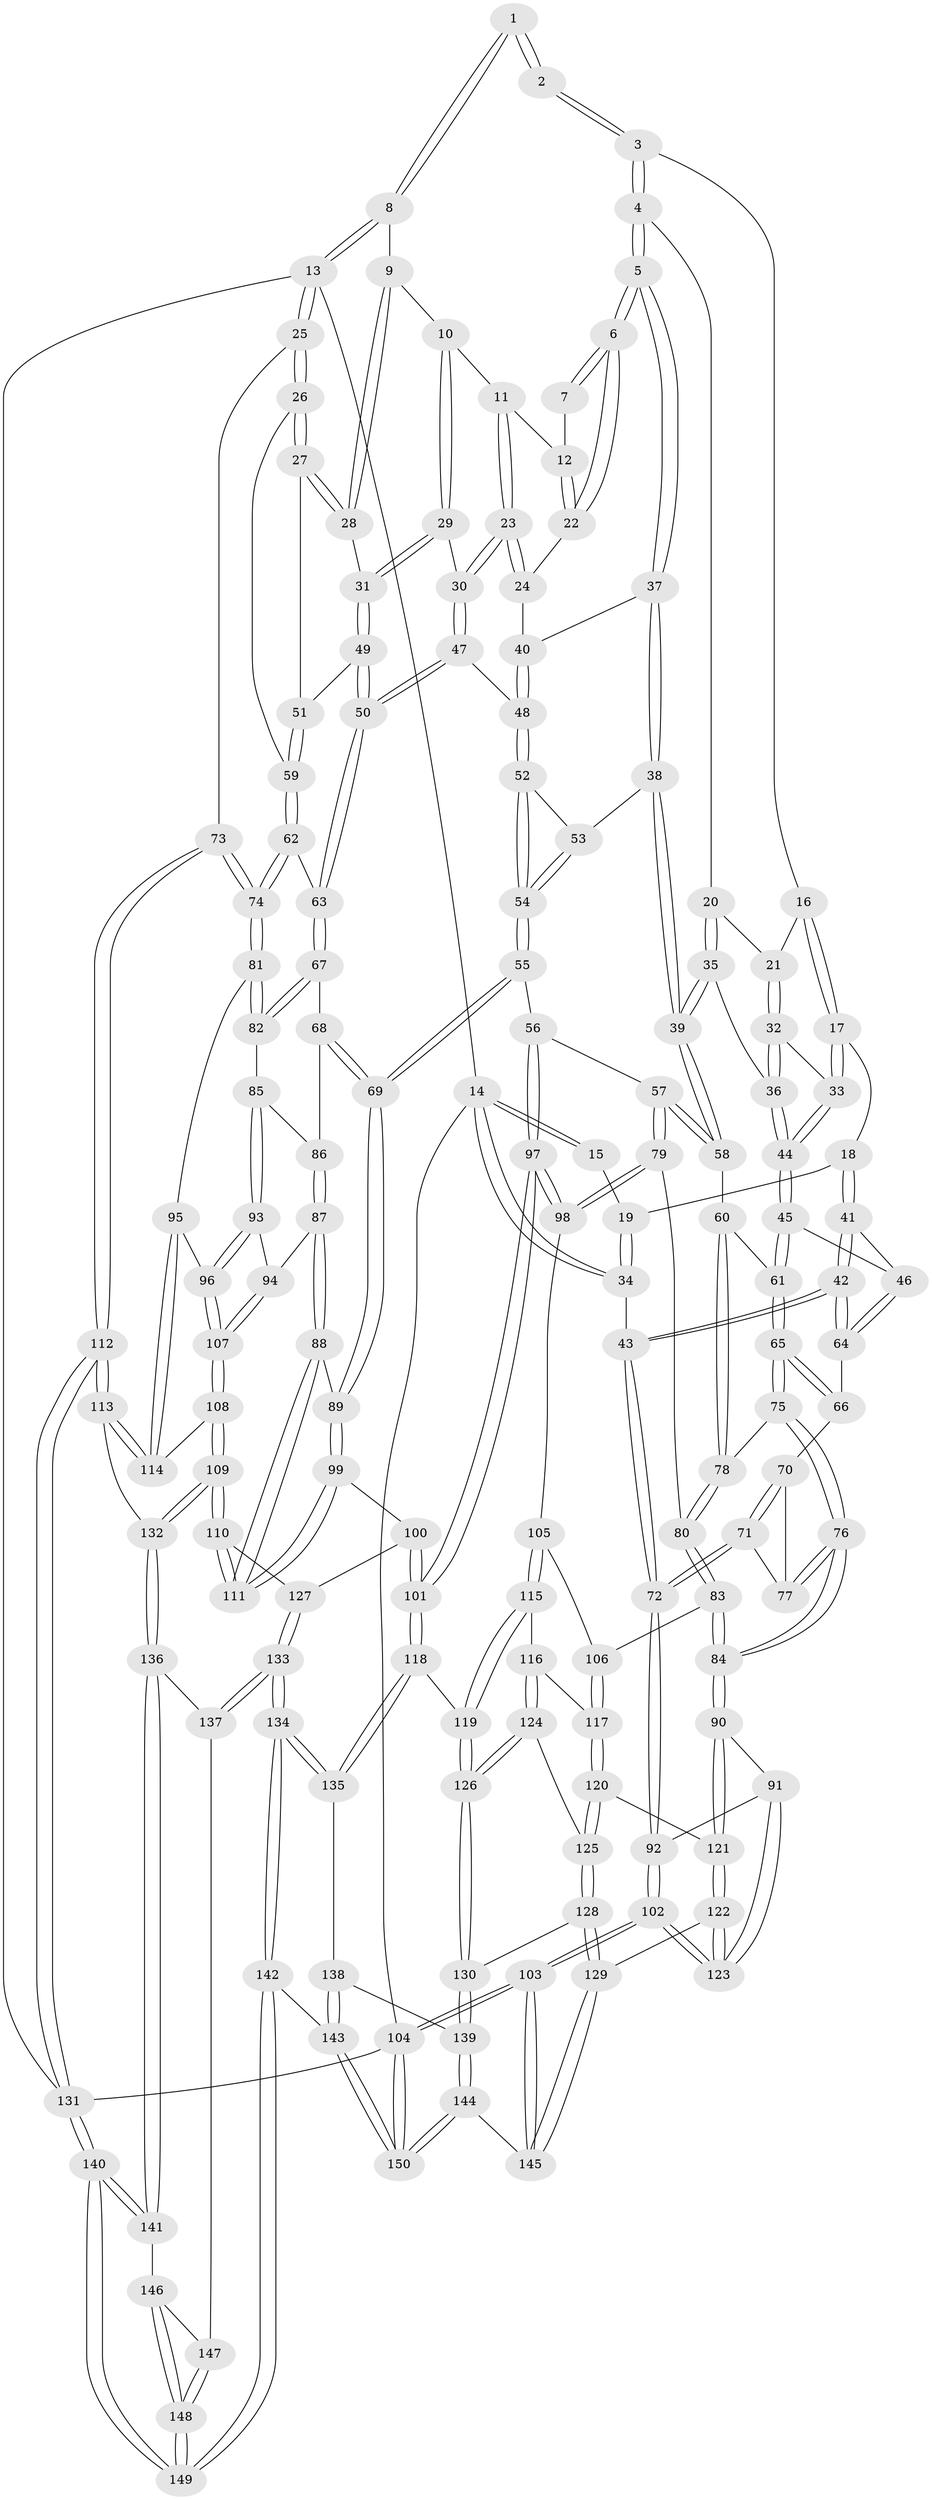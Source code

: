 // Generated by graph-tools (version 1.1) at 2025/51/03/09/25 03:51:06]
// undirected, 150 vertices, 372 edges
graph export_dot {
graph [start="1"]
  node [color=gray90,style=filled];
  1 [pos="+0.5258807294483562+0"];
  2 [pos="+0.23551142527839156+0"];
  3 [pos="+0.3098526210252232+0.007062362689024718"];
  4 [pos="+0.3702061979939217+0.0925037240337844"];
  5 [pos="+0.4348663374855811+0.12201592885559381"];
  6 [pos="+0.45904589617040525+0.10404688522334259"];
  7 [pos="+0.4861561322323538+0"];
  8 [pos="+0.7977254944212467+0"];
  9 [pos="+0.7774412545398542+0"];
  10 [pos="+0.7729753452070283+0"];
  11 [pos="+0.6200578438408735+0.042696482508575495"];
  12 [pos="+0.5735241801343409+0.07918032462053211"];
  13 [pos="+1+0"];
  14 [pos="+0+0"];
  15 [pos="+0.20314802297109413+0"];
  16 [pos="+0.24172293672986317+0.10188874406917799"];
  17 [pos="+0.1702693108057273+0.13475768727611268"];
  18 [pos="+0.10894467626912095+0.10586036015893109"];
  19 [pos="+0.09743918777664043+0.07470993660780637"];
  20 [pos="+0.3326808583310784+0.13519216473981577"];
  21 [pos="+0.2648206146046648+0.15119625903464612"];
  22 [pos="+0.559047981350732+0.09175012296374932"];
  23 [pos="+0.6427970843142407+0.18353182554374908"];
  24 [pos="+0.5787818133279719+0.15764674968709266"];
  25 [pos="+1+0.18235911623992593"];
  26 [pos="+0.9756437104530179+0.23803133293563755"];
  27 [pos="+0.9263258353427177+0.21576798331098232"];
  28 [pos="+0.8698611026374241+0.16917469285248407"];
  29 [pos="+0.7223864759241971+0.16222468739549725"];
  30 [pos="+0.6515265308852881+0.1925132302806959"];
  31 [pos="+0.7640353371258203+0.20687492354216844"];
  32 [pos="+0.24986169884232992+0.1744005991580748"];
  33 [pos="+0.1934623005313402+0.1682268133733583"];
  34 [pos="+0+0.11381179076691048"];
  35 [pos="+0.2965201964812614+0.2472625681682275"];
  36 [pos="+0.2957879957139656+0.24710306205266244"];
  37 [pos="+0.4477864922405182+0.18877210148763535"];
  38 [pos="+0.4433447206822878+0.21182175664715827"];
  39 [pos="+0.3683129506525513+0.3052221444404006"];
  40 [pos="+0.5481948207285132+0.1922007545263502"];
  41 [pos="+0.07112470629204641+0.20962743085108138"];
  42 [pos="+0+0.30904664259856335"];
  43 [pos="+0+0.3113882850696865"];
  44 [pos="+0.18911474992977095+0.26932898065772065"];
  45 [pos="+0.18025583273592355+0.27747015542513714"];
  46 [pos="+0.13820418756436337+0.27680064958834805"];
  47 [pos="+0.6273904419921774+0.26967888310522226"];
  48 [pos="+0.6039425132440632+0.2793210479533123"];
  49 [pos="+0.764421046312301+0.26755599051870854"];
  50 [pos="+0.7402460170181143+0.32198826490731103"];
  51 [pos="+0.8272965202071372+0.2615123805509042"];
  52 [pos="+0.5909543251050409+0.2911810293967666"];
  53 [pos="+0.4815148927955509+0.241331905793965"];
  54 [pos="+0.5306189465382075+0.4350166532718001"];
  55 [pos="+0.5228745451851359+0.4593901207198892"];
  56 [pos="+0.49224511058428577+0.46077550393127975"];
  57 [pos="+0.4291789989411989+0.4346665222235628"];
  58 [pos="+0.3729992622478504+0.3831079525663038"];
  59 [pos="+0.8798067499239516+0.3699915893329858"];
  60 [pos="+0.3544667305127351+0.38741068182198807"];
  61 [pos="+0.22725928374072576+0.39646388886778566"];
  62 [pos="+0.8662226638595178+0.39335785447070826"];
  63 [pos="+0.7680492777417353+0.4049659268014241"];
  64 [pos="+0.07297649836278011+0.3684128415758224"];
  65 [pos="+0.19253775121440966+0.429077386521885"];
  66 [pos="+0.08452876042045263+0.3847129489048693"];
  67 [pos="+0.7630114744881692+0.411855809473976"];
  68 [pos="+0.6832605587342311+0.4673330581486586"];
  69 [pos="+0.5976101111594877+0.5009613057666996"];
  70 [pos="+0.07547229393301207+0.42422887976853074"];
  71 [pos="+0+0.4974049242305463"];
  72 [pos="+0+0.4885189781836214"];
  73 [pos="+1+0.5425119432788523"];
  74 [pos="+1+0.5189776339988581"];
  75 [pos="+0.18641050226240022+0.47042307238147985"];
  76 [pos="+0.11528905925705137+0.5442698018815048"];
  77 [pos="+0.07865281974335357+0.5178155725163007"];
  78 [pos="+0.2537721137375564+0.5266272098647611"];
  79 [pos="+0.29802450019024707+0.5718887008521457"];
  80 [pos="+0.2703244347926731+0.5580732968599666"];
  81 [pos="+0.9269168077813971+0.5596504978832185"];
  82 [pos="+0.8304351548584287+0.545635851520576"];
  83 [pos="+0.15262168482861135+0.6161616130747464"];
  84 [pos="+0.1230457899286111+0.61687077722676"];
  85 [pos="+0.8151067493974165+0.5629818339281737"];
  86 [pos="+0.7683551409510957+0.5693524413518227"];
  87 [pos="+0.7525761617948351+0.6125887471067861"];
  88 [pos="+0.698208585820685+0.6302629493327537"];
  89 [pos="+0.6096267628411034+0.5614057660064514"];
  90 [pos="+0.11677766531764974+0.6268005161099837"];
  91 [pos="+0.051939791427437654+0.6304070329208421"];
  92 [pos="+0+0.5852413873830602"];
  93 [pos="+0.815012915678495+0.6003093184529468"];
  94 [pos="+0.7694746660395961+0.6203596166163328"];
  95 [pos="+0.9112416469652842+0.585388641901049"];
  96 [pos="+0.8482268552160454+0.6462726613183996"];
  97 [pos="+0.4082790018473147+0.6555282249118861"];
  98 [pos="+0.306346709957448+0.5953965721100891"];
  99 [pos="+0.5695187277463752+0.6709619262933523"];
  100 [pos="+0.5607022423181419+0.6816894498096011"];
  101 [pos="+0.4291649987556211+0.7499198498121871"];
  102 [pos="+0+0.8591055949521927"];
  103 [pos="+0+1"];
  104 [pos="+0+1"];
  105 [pos="+0.26695643036272204+0.6549918968006008"];
  106 [pos="+0.24224447557505704+0.656487068684529"];
  107 [pos="+0.8295673537463191+0.7081509188247638"];
  108 [pos="+0.8294834578083959+0.7121725973327881"];
  109 [pos="+0.8068070557938536+0.7771885482919982"];
  110 [pos="+0.7342480255145609+0.7541100035450778"];
  111 [pos="+0.7328242941395305+0.7518071689899585"];
  112 [pos="+1+0.6873920150175243"];
  113 [pos="+1+0.7043448081210485"];
  114 [pos="+0.9193960932297132+0.6766274404266082"];
  115 [pos="+0.2859603108470315+0.6941273043488477"];
  116 [pos="+0.24765141703324706+0.7219153147650768"];
  117 [pos="+0.2233504683242632+0.699122972529081"];
  118 [pos="+0.4249275073090106+0.7605311026651209"];
  119 [pos="+0.3946766107930369+0.7654560781580041"];
  120 [pos="+0.15315310102927535+0.7239022482526151"];
  121 [pos="+0.11765065114383853+0.6375019288739107"];
  122 [pos="+0+0.8232258933493323"];
  123 [pos="+0+0.8237594757403799"];
  124 [pos="+0.2394192510348529+0.7561184599214398"];
  125 [pos="+0.15344956282376396+0.7270211495471685"];
  126 [pos="+0.28367571047876083+0.8232378203333187"];
  127 [pos="+0.6354526952611249+0.8089696746463803"];
  128 [pos="+0.12990075427332165+0.7979910025035616"];
  129 [pos="+0.07381343054293267+0.8431155020456603"];
  130 [pos="+0.2726004899982114+0.8375269969455933"];
  131 [pos="+1+1"];
  132 [pos="+0.8122791066442386+0.7854719577910043"];
  133 [pos="+0.6006499765726554+0.859230471321542"];
  134 [pos="+0.5213912959194031+0.896482216645304"];
  135 [pos="+0.4299673795586841+0.7698133334842009"];
  136 [pos="+0.8155697206764687+0.7955787206444315"];
  137 [pos="+0.6665399559718334+0.8928409909605227"];
  138 [pos="+0.36152665796147915+0.9051330370354035"];
  139 [pos="+0.2635457982814611+0.8881203309529037"];
  140 [pos="+1+1"];
  141 [pos="+0.8556381895031842+0.8819469180536386"];
  142 [pos="+0.483098098257555+1"];
  143 [pos="+0.470743264889155+1"];
  144 [pos="+0.2160384191749683+1"];
  145 [pos="+0.12528733323495575+0.9245255758357795"];
  146 [pos="+0.7314674416195854+0.9078676239451035"];
  147 [pos="+0.6774020873189237+0.9039218790893694"];
  148 [pos="+0.6905000635071694+0.9993220937147927"];
  149 [pos="+0.692658501491917+1"];
  150 [pos="+0.2623259551763895+1"];
  1 -- 2;
  1 -- 2;
  1 -- 8;
  1 -- 8;
  2 -- 3;
  2 -- 3;
  3 -- 4;
  3 -- 4;
  3 -- 16;
  4 -- 5;
  4 -- 5;
  4 -- 20;
  5 -- 6;
  5 -- 6;
  5 -- 37;
  5 -- 37;
  6 -- 7;
  6 -- 7;
  6 -- 22;
  6 -- 22;
  7 -- 12;
  8 -- 9;
  8 -- 13;
  8 -- 13;
  9 -- 10;
  9 -- 28;
  9 -- 28;
  10 -- 11;
  10 -- 29;
  10 -- 29;
  11 -- 12;
  11 -- 23;
  11 -- 23;
  12 -- 22;
  12 -- 22;
  13 -- 14;
  13 -- 25;
  13 -- 25;
  13 -- 131;
  14 -- 15;
  14 -- 15;
  14 -- 34;
  14 -- 34;
  14 -- 104;
  15 -- 19;
  16 -- 17;
  16 -- 17;
  16 -- 21;
  17 -- 18;
  17 -- 33;
  17 -- 33;
  18 -- 19;
  18 -- 41;
  18 -- 41;
  19 -- 34;
  19 -- 34;
  20 -- 21;
  20 -- 35;
  20 -- 35;
  21 -- 32;
  21 -- 32;
  22 -- 24;
  23 -- 24;
  23 -- 24;
  23 -- 30;
  23 -- 30;
  24 -- 40;
  25 -- 26;
  25 -- 26;
  25 -- 73;
  26 -- 27;
  26 -- 27;
  26 -- 59;
  27 -- 28;
  27 -- 28;
  27 -- 51;
  28 -- 31;
  29 -- 30;
  29 -- 31;
  29 -- 31;
  30 -- 47;
  30 -- 47;
  31 -- 49;
  31 -- 49;
  32 -- 33;
  32 -- 36;
  32 -- 36;
  33 -- 44;
  33 -- 44;
  34 -- 43;
  35 -- 36;
  35 -- 39;
  35 -- 39;
  36 -- 44;
  36 -- 44;
  37 -- 38;
  37 -- 38;
  37 -- 40;
  38 -- 39;
  38 -- 39;
  38 -- 53;
  39 -- 58;
  39 -- 58;
  40 -- 48;
  40 -- 48;
  41 -- 42;
  41 -- 42;
  41 -- 46;
  42 -- 43;
  42 -- 43;
  42 -- 64;
  42 -- 64;
  43 -- 72;
  43 -- 72;
  44 -- 45;
  44 -- 45;
  45 -- 46;
  45 -- 61;
  45 -- 61;
  46 -- 64;
  46 -- 64;
  47 -- 48;
  47 -- 50;
  47 -- 50;
  48 -- 52;
  48 -- 52;
  49 -- 50;
  49 -- 50;
  49 -- 51;
  50 -- 63;
  50 -- 63;
  51 -- 59;
  51 -- 59;
  52 -- 53;
  52 -- 54;
  52 -- 54;
  53 -- 54;
  53 -- 54;
  54 -- 55;
  54 -- 55;
  55 -- 56;
  55 -- 69;
  55 -- 69;
  56 -- 57;
  56 -- 97;
  56 -- 97;
  57 -- 58;
  57 -- 58;
  57 -- 79;
  57 -- 79;
  58 -- 60;
  59 -- 62;
  59 -- 62;
  60 -- 61;
  60 -- 78;
  60 -- 78;
  61 -- 65;
  61 -- 65;
  62 -- 63;
  62 -- 74;
  62 -- 74;
  63 -- 67;
  63 -- 67;
  64 -- 66;
  65 -- 66;
  65 -- 66;
  65 -- 75;
  65 -- 75;
  66 -- 70;
  67 -- 68;
  67 -- 82;
  67 -- 82;
  68 -- 69;
  68 -- 69;
  68 -- 86;
  69 -- 89;
  69 -- 89;
  70 -- 71;
  70 -- 71;
  70 -- 77;
  71 -- 72;
  71 -- 72;
  71 -- 77;
  72 -- 92;
  72 -- 92;
  73 -- 74;
  73 -- 74;
  73 -- 112;
  73 -- 112;
  74 -- 81;
  74 -- 81;
  75 -- 76;
  75 -- 76;
  75 -- 78;
  76 -- 77;
  76 -- 77;
  76 -- 84;
  76 -- 84;
  78 -- 80;
  78 -- 80;
  79 -- 80;
  79 -- 98;
  79 -- 98;
  80 -- 83;
  80 -- 83;
  81 -- 82;
  81 -- 82;
  81 -- 95;
  82 -- 85;
  83 -- 84;
  83 -- 84;
  83 -- 106;
  84 -- 90;
  84 -- 90;
  85 -- 86;
  85 -- 93;
  85 -- 93;
  86 -- 87;
  86 -- 87;
  87 -- 88;
  87 -- 88;
  87 -- 94;
  88 -- 89;
  88 -- 111;
  88 -- 111;
  89 -- 99;
  89 -- 99;
  90 -- 91;
  90 -- 121;
  90 -- 121;
  91 -- 92;
  91 -- 123;
  91 -- 123;
  92 -- 102;
  92 -- 102;
  93 -- 94;
  93 -- 96;
  93 -- 96;
  94 -- 107;
  94 -- 107;
  95 -- 96;
  95 -- 114;
  95 -- 114;
  96 -- 107;
  96 -- 107;
  97 -- 98;
  97 -- 98;
  97 -- 101;
  97 -- 101;
  98 -- 105;
  99 -- 100;
  99 -- 111;
  99 -- 111;
  100 -- 101;
  100 -- 101;
  100 -- 127;
  101 -- 118;
  101 -- 118;
  102 -- 103;
  102 -- 103;
  102 -- 123;
  102 -- 123;
  103 -- 104;
  103 -- 104;
  103 -- 145;
  103 -- 145;
  104 -- 150;
  104 -- 150;
  104 -- 131;
  105 -- 106;
  105 -- 115;
  105 -- 115;
  106 -- 117;
  106 -- 117;
  107 -- 108;
  107 -- 108;
  108 -- 109;
  108 -- 109;
  108 -- 114;
  109 -- 110;
  109 -- 110;
  109 -- 132;
  109 -- 132;
  110 -- 111;
  110 -- 111;
  110 -- 127;
  112 -- 113;
  112 -- 113;
  112 -- 131;
  112 -- 131;
  113 -- 114;
  113 -- 114;
  113 -- 132;
  115 -- 116;
  115 -- 119;
  115 -- 119;
  116 -- 117;
  116 -- 124;
  116 -- 124;
  117 -- 120;
  117 -- 120;
  118 -- 119;
  118 -- 135;
  118 -- 135;
  119 -- 126;
  119 -- 126;
  120 -- 121;
  120 -- 125;
  120 -- 125;
  121 -- 122;
  121 -- 122;
  122 -- 123;
  122 -- 123;
  122 -- 129;
  124 -- 125;
  124 -- 126;
  124 -- 126;
  125 -- 128;
  125 -- 128;
  126 -- 130;
  126 -- 130;
  127 -- 133;
  127 -- 133;
  128 -- 129;
  128 -- 129;
  128 -- 130;
  129 -- 145;
  129 -- 145;
  130 -- 139;
  130 -- 139;
  131 -- 140;
  131 -- 140;
  132 -- 136;
  132 -- 136;
  133 -- 134;
  133 -- 134;
  133 -- 137;
  133 -- 137;
  134 -- 135;
  134 -- 135;
  134 -- 142;
  134 -- 142;
  135 -- 138;
  136 -- 137;
  136 -- 141;
  136 -- 141;
  137 -- 147;
  138 -- 139;
  138 -- 143;
  138 -- 143;
  139 -- 144;
  139 -- 144;
  140 -- 141;
  140 -- 141;
  140 -- 149;
  140 -- 149;
  141 -- 146;
  142 -- 143;
  142 -- 149;
  142 -- 149;
  143 -- 150;
  143 -- 150;
  144 -- 145;
  144 -- 150;
  144 -- 150;
  146 -- 147;
  146 -- 148;
  146 -- 148;
  147 -- 148;
  147 -- 148;
  148 -- 149;
  148 -- 149;
}
